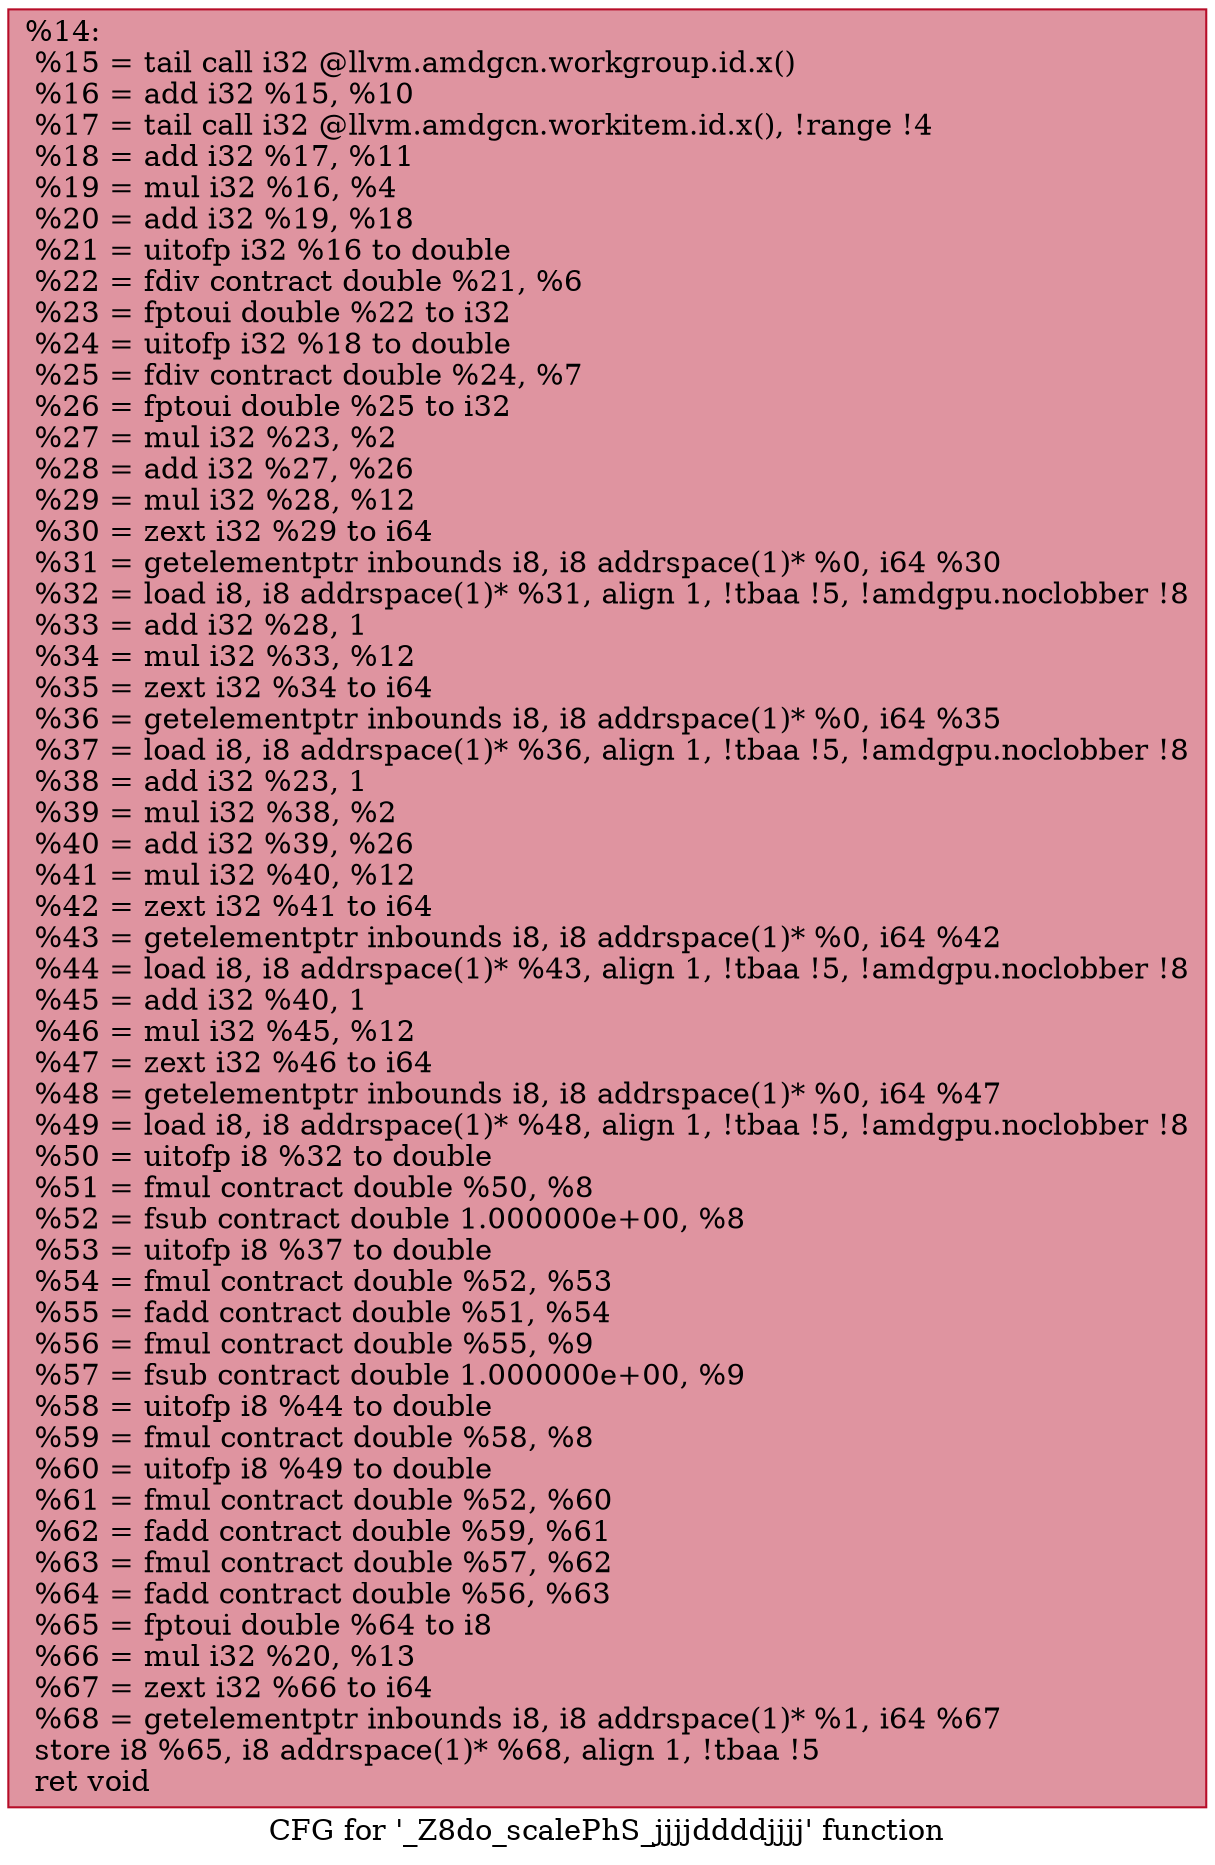 digraph "CFG for '_Z8do_scalePhS_jjjjddddjjjj' function" {
	label="CFG for '_Z8do_scalePhS_jjjjddddjjjj' function";

	Node0x4cce9d0 [shape=record,color="#b70d28ff", style=filled, fillcolor="#b70d2870",label="{%14:\l  %15 = tail call i32 @llvm.amdgcn.workgroup.id.x()\l  %16 = add i32 %15, %10\l  %17 = tail call i32 @llvm.amdgcn.workitem.id.x(), !range !4\l  %18 = add i32 %17, %11\l  %19 = mul i32 %16, %4\l  %20 = add i32 %19, %18\l  %21 = uitofp i32 %16 to double\l  %22 = fdiv contract double %21, %6\l  %23 = fptoui double %22 to i32\l  %24 = uitofp i32 %18 to double\l  %25 = fdiv contract double %24, %7\l  %26 = fptoui double %25 to i32\l  %27 = mul i32 %23, %2\l  %28 = add i32 %27, %26\l  %29 = mul i32 %28, %12\l  %30 = zext i32 %29 to i64\l  %31 = getelementptr inbounds i8, i8 addrspace(1)* %0, i64 %30\l  %32 = load i8, i8 addrspace(1)* %31, align 1, !tbaa !5, !amdgpu.noclobber !8\l  %33 = add i32 %28, 1\l  %34 = mul i32 %33, %12\l  %35 = zext i32 %34 to i64\l  %36 = getelementptr inbounds i8, i8 addrspace(1)* %0, i64 %35\l  %37 = load i8, i8 addrspace(1)* %36, align 1, !tbaa !5, !amdgpu.noclobber !8\l  %38 = add i32 %23, 1\l  %39 = mul i32 %38, %2\l  %40 = add i32 %39, %26\l  %41 = mul i32 %40, %12\l  %42 = zext i32 %41 to i64\l  %43 = getelementptr inbounds i8, i8 addrspace(1)* %0, i64 %42\l  %44 = load i8, i8 addrspace(1)* %43, align 1, !tbaa !5, !amdgpu.noclobber !8\l  %45 = add i32 %40, 1\l  %46 = mul i32 %45, %12\l  %47 = zext i32 %46 to i64\l  %48 = getelementptr inbounds i8, i8 addrspace(1)* %0, i64 %47\l  %49 = load i8, i8 addrspace(1)* %48, align 1, !tbaa !5, !amdgpu.noclobber !8\l  %50 = uitofp i8 %32 to double\l  %51 = fmul contract double %50, %8\l  %52 = fsub contract double 1.000000e+00, %8\l  %53 = uitofp i8 %37 to double\l  %54 = fmul contract double %52, %53\l  %55 = fadd contract double %51, %54\l  %56 = fmul contract double %55, %9\l  %57 = fsub contract double 1.000000e+00, %9\l  %58 = uitofp i8 %44 to double\l  %59 = fmul contract double %58, %8\l  %60 = uitofp i8 %49 to double\l  %61 = fmul contract double %52, %60\l  %62 = fadd contract double %59, %61\l  %63 = fmul contract double %57, %62\l  %64 = fadd contract double %56, %63\l  %65 = fptoui double %64 to i8\l  %66 = mul i32 %20, %13\l  %67 = zext i32 %66 to i64\l  %68 = getelementptr inbounds i8, i8 addrspace(1)* %1, i64 %67\l  store i8 %65, i8 addrspace(1)* %68, align 1, !tbaa !5\l  ret void\l}"];
}
